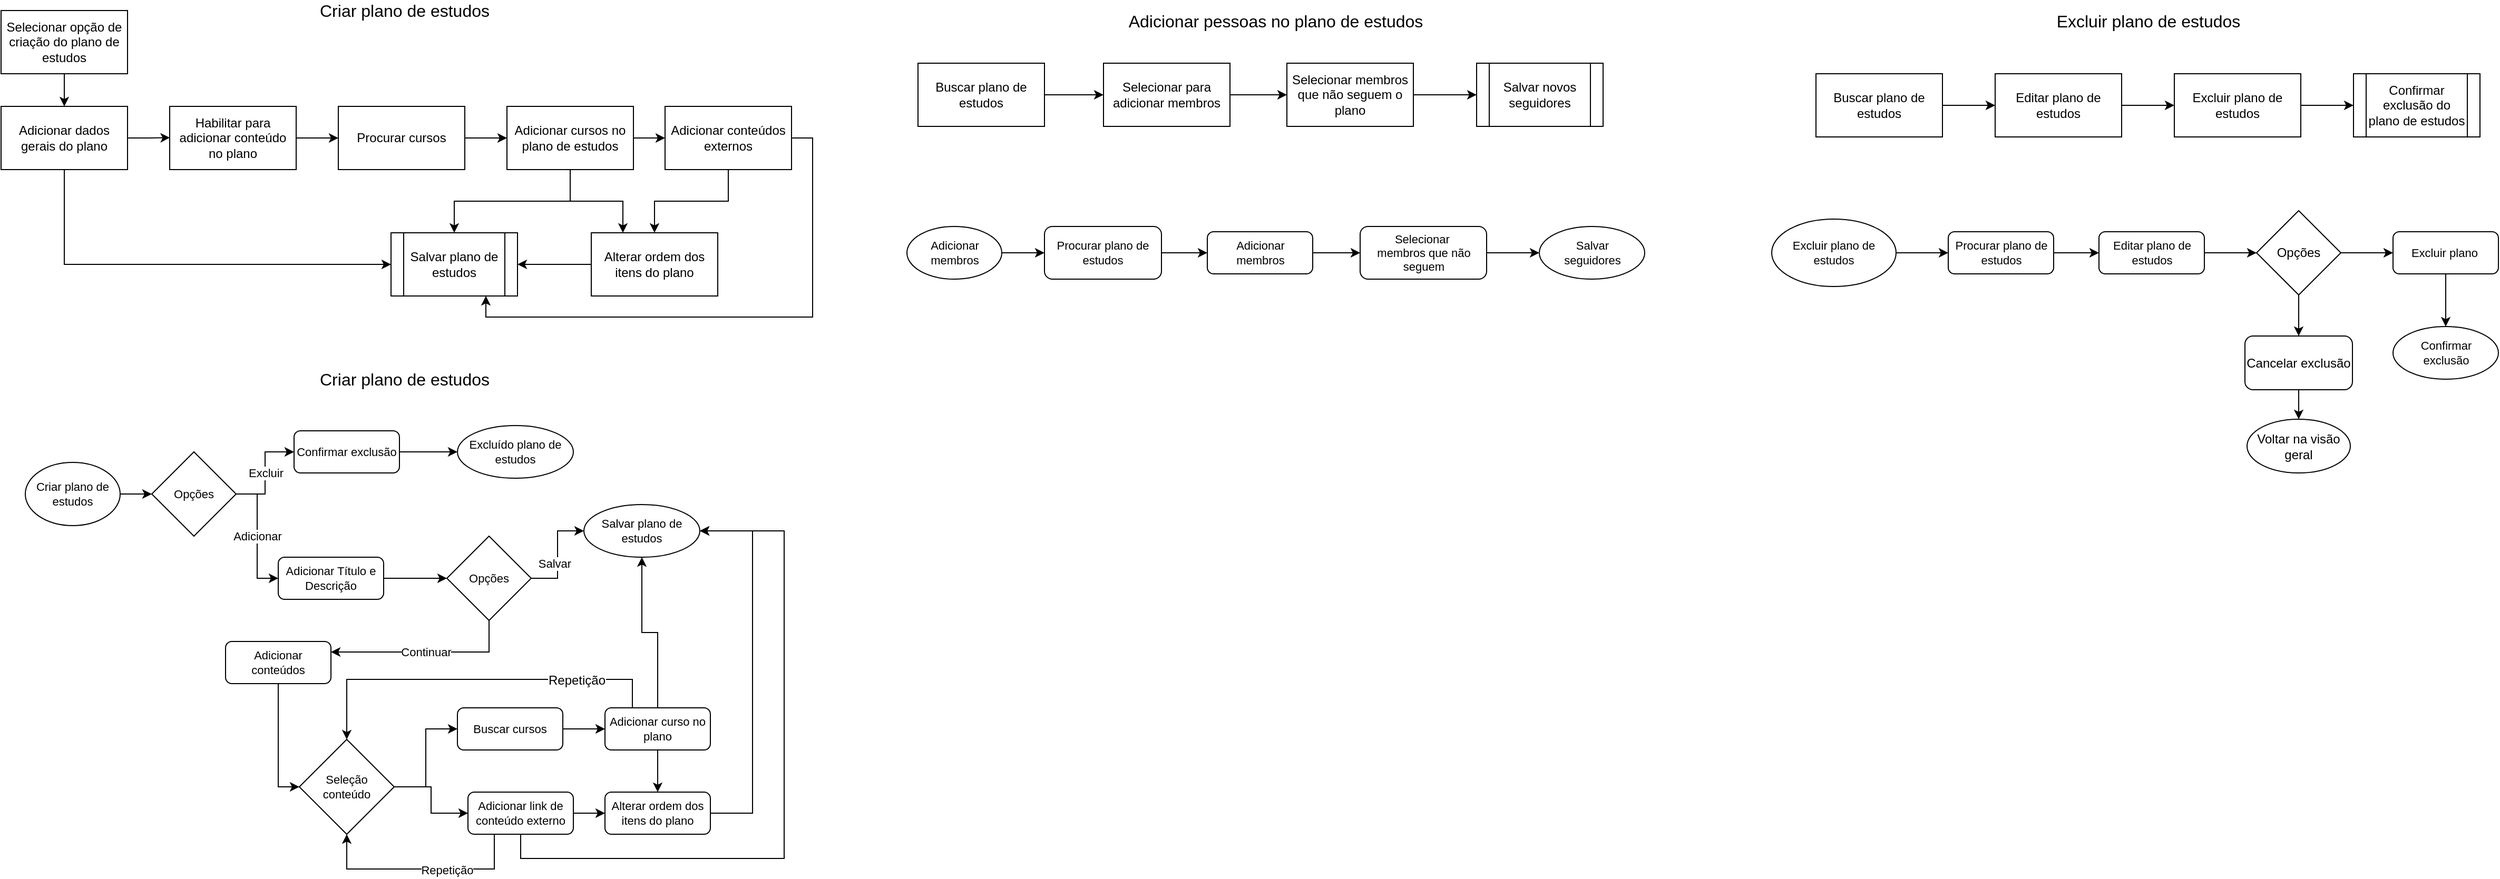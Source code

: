 <mxfile pages="1" version="11.2.8" type="onedrive"><diagram id="l245vFmka1NDK519tBP0" name="Tarefas"><mxGraphModel dx="1027" dy="555" grid="1" gridSize="10" guides="1" tooltips="1" connect="1" arrows="1" fold="1" page="1" pageScale="1" pageWidth="827" pageHeight="1169" math="0" shadow="0"><root><mxCell id="0"/><mxCell id="1" parent="0"/><mxCell id="0qHZBSQnUhVSqRLb2BW3-21" style="edgeStyle=orthogonalEdgeStyle;rounded=0;orthogonalLoop=1;jettySize=auto;html=1;entryX=0;entryY=0.5;entryDx=0;entryDy=0;fontSize=11;" parent="1" source="D5ou181MtWhzNalBhhYu-1" target="0qHZBSQnUhVSqRLb2BW3-11" edge="1"><mxGeometry relative="1" as="geometry"/></mxCell><mxCell id="D5ou181MtWhzNalBhhYu-1" value="Criar plano de estudos" style="ellipse;whiteSpace=wrap;html=1;fontSize=11;" parent="1" vertex="1"><mxGeometry x="53" y="459" width="90" height="60" as="geometry"/></mxCell><mxCell id="0qHZBSQnUhVSqRLb2BW3-3" style="edgeStyle=orthogonalEdgeStyle;rounded=0;orthogonalLoop=1;jettySize=auto;html=1;entryX=0;entryY=0.5;entryDx=0;entryDy=0;" parent="1" source="D5ou181MtWhzNalBhhYu-2" edge="1"><mxGeometry relative="1" as="geometry"><mxPoint x="190.235" y="150.706" as="targetPoint"/></mxGeometry></mxCell><mxCell id="e29VJEtGmkXy7761fFuS-12" style="edgeStyle=orthogonalEdgeStyle;rounded=0;orthogonalLoop=1;jettySize=auto;html=1;entryX=0;entryY=0.5;entryDx=0;entryDy=0;fontSize=12;" parent="1" source="D5ou181MtWhzNalBhhYu-2" target="D5ou181MtWhzNalBhhYu-6" edge="1"><mxGeometry relative="1" as="geometry"><Array as="points"><mxPoint x="90" y="271"/></Array></mxGeometry></mxCell><mxCell id="D5ou181MtWhzNalBhhYu-2" value="Adicionar dados gerais do plano" style="rounded=0;whiteSpace=wrap;html=1;" parent="1" vertex="1"><mxGeometry x="30" y="121" width="120" height="60" as="geometry"/></mxCell><mxCell id="D5ou181MtWhzNalBhhYu-3" value="Criar plano de estudos" style="text;html=1;strokeColor=none;fillColor=none;align=center;verticalAlign=middle;whiteSpace=wrap;rounded=0;fontSize=16;" parent="1" vertex="1"><mxGeometry x="298" y="20" width="230" height="20" as="geometry"/></mxCell><mxCell id="0qHZBSQnUhVSqRLb2BW3-5" style="edgeStyle=orthogonalEdgeStyle;rounded=0;orthogonalLoop=1;jettySize=auto;html=1;" parent="1" source="D5ou181MtWhzNalBhhYu-4" target="D5ou181MtWhzNalBhhYu-5" edge="1"><mxGeometry relative="1" as="geometry"/></mxCell><mxCell id="e29VJEtGmkXy7761fFuS-10" style="edgeStyle=orthogonalEdgeStyle;rounded=0;orthogonalLoop=1;jettySize=auto;html=1;fontSize=12;" parent="1" source="D5ou181MtWhzNalBhhYu-4" target="D5ou181MtWhzNalBhhYu-6" edge="1"><mxGeometry relative="1" as="geometry"/></mxCell><mxCell id="e29VJEtGmkXy7761fFuS-11" style="edgeStyle=orthogonalEdgeStyle;rounded=0;orthogonalLoop=1;jettySize=auto;html=1;entryX=0.25;entryY=0;entryDx=0;entryDy=0;fontSize=12;" parent="1" source="D5ou181MtWhzNalBhhYu-4" target="0qHZBSQnUhVSqRLb2BW3-2" edge="1"><mxGeometry relative="1" as="geometry"/></mxCell><mxCell id="D5ou181MtWhzNalBhhYu-4" value="Adicionar cursos no plano de estudos" style="rounded=0;whiteSpace=wrap;html=1;" parent="1" vertex="1"><mxGeometry x="510" y="121" width="120" height="60" as="geometry"/></mxCell><mxCell id="0qHZBSQnUhVSqRLb2BW3-6" style="edgeStyle=orthogonalEdgeStyle;rounded=0;orthogonalLoop=1;jettySize=auto;html=1;" parent="1" source="D5ou181MtWhzNalBhhYu-5" target="0qHZBSQnUhVSqRLb2BW3-2" edge="1"><mxGeometry relative="1" as="geometry"/></mxCell><mxCell id="e29VJEtGmkXy7761fFuS-9" style="edgeStyle=orthogonalEdgeStyle;rounded=0;orthogonalLoop=1;jettySize=auto;html=1;entryX=0.75;entryY=1;entryDx=0;entryDy=0;fontSize=12;exitX=1;exitY=0.5;exitDx=0;exitDy=0;" parent="1" source="D5ou181MtWhzNalBhhYu-5" target="D5ou181MtWhzNalBhhYu-6" edge="1"><mxGeometry relative="1" as="geometry"><Array as="points"><mxPoint x="800" y="151"/><mxPoint x="800" y="321"/><mxPoint x="490" y="321"/></Array></mxGeometry></mxCell><mxCell id="D5ou181MtWhzNalBhhYu-5" value="Adicionar conteúdos externos" style="rounded=0;whiteSpace=wrap;html=1;" parent="1" vertex="1"><mxGeometry x="660" y="121" width="120" height="60" as="geometry"/></mxCell><mxCell id="D5ou181MtWhzNalBhhYu-6" value="Salvar plano de estudos" style="shape=process;whiteSpace=wrap;html=1;backgroundOutline=1;" parent="1" vertex="1"><mxGeometry x="400" y="241" width="120" height="60" as="geometry"/></mxCell><mxCell id="D5ou181MtWhzNalBhhYu-11" value="Adicionar pessoas no plano de estudos" style="text;html=1;strokeColor=none;fillColor=none;align=center;verticalAlign=middle;whiteSpace=wrap;rounded=0;fontSize=16;" parent="1" vertex="1"><mxGeometry x="1093" y="30" width="293" height="20" as="geometry"/></mxCell><mxCell id="e29VJEtGmkXy7761fFuS-2" value="" style="edgeStyle=orthogonalEdgeStyle;rounded=0;orthogonalLoop=1;jettySize=auto;html=1;fontSize=16;" parent="1" source="0qHZBSQnUhVSqRLb2BW3-1" target="e29VJEtGmkXy7761fFuS-1" edge="1"><mxGeometry relative="1" as="geometry"/></mxCell><mxCell id="0qHZBSQnUhVSqRLb2BW3-1" value="Habilitar para adicionar conteúdo no plano" style="rounded=0;whiteSpace=wrap;html=1;" parent="1" vertex="1"><mxGeometry x="190" y="121" width="120" height="60" as="geometry"/></mxCell><mxCell id="e29VJEtGmkXy7761fFuS-3" value="" style="edgeStyle=orthogonalEdgeStyle;rounded=0;orthogonalLoop=1;jettySize=auto;html=1;fontSize=16;" parent="1" source="e29VJEtGmkXy7761fFuS-1" target="D5ou181MtWhzNalBhhYu-4" edge="1"><mxGeometry relative="1" as="geometry"/></mxCell><mxCell id="e29VJEtGmkXy7761fFuS-1" value="Procurar cursos " style="rounded=0;whiteSpace=wrap;html=1;" parent="1" vertex="1"><mxGeometry x="350" y="121" width="120" height="60" as="geometry"/></mxCell><mxCell id="0qHZBSQnUhVSqRLb2BW3-7" style="edgeStyle=orthogonalEdgeStyle;rounded=0;orthogonalLoop=1;jettySize=auto;html=1;entryX=1;entryY=0.5;entryDx=0;entryDy=0;" parent="1" source="0qHZBSQnUhVSqRLb2BW3-2" target="D5ou181MtWhzNalBhhYu-6" edge="1"><mxGeometry relative="1" as="geometry"/></mxCell><mxCell id="0qHZBSQnUhVSqRLb2BW3-2" value="Alterar ordem dos itens do plano" style="rounded=0;whiteSpace=wrap;html=1;" parent="1" vertex="1"><mxGeometry x="590" y="241" width="120" height="60" as="geometry"/></mxCell><mxCell id="0qHZBSQnUhVSqRLb2BW3-20" style="edgeStyle=orthogonalEdgeStyle;rounded=0;orthogonalLoop=1;jettySize=auto;html=1;fontSize=11;" parent="1" source="0qHZBSQnUhVSqRLb2BW3-10" target="0qHZBSQnUhVSqRLb2BW3-19" edge="1"><mxGeometry relative="1" as="geometry"/></mxCell><mxCell id="0qHZBSQnUhVSqRLb2BW3-10" value="Adicionar Título e Descrição" style="rounded=1;whiteSpace=wrap;html=1;fontSize=11;" parent="1" vertex="1"><mxGeometry x="293" y="549" width="100" height="40" as="geometry"/></mxCell><mxCell id="0qHZBSQnUhVSqRLb2BW3-13" value="Excluir" style="edgeStyle=orthogonalEdgeStyle;rounded=0;orthogonalLoop=1;jettySize=auto;html=1;fontSize=11;" parent="1" source="0qHZBSQnUhVSqRLb2BW3-11" target="0qHZBSQnUhVSqRLb2BW3-12" edge="1"><mxGeometry relative="1" as="geometry"/></mxCell><mxCell id="0qHZBSQnUhVSqRLb2BW3-14" value="Adicionar" style="edgeStyle=orthogonalEdgeStyle;rounded=0;orthogonalLoop=1;jettySize=auto;html=1;entryX=0;entryY=0.5;entryDx=0;entryDy=0;fontSize=11;" parent="1" source="0qHZBSQnUhVSqRLb2BW3-11" target="0qHZBSQnUhVSqRLb2BW3-10" edge="1"><mxGeometry relative="1" as="geometry"/></mxCell><mxCell id="0qHZBSQnUhVSqRLb2BW3-11" value="Opções" style="rhombus;whiteSpace=wrap;html=1;fontSize=11;" parent="1" vertex="1"><mxGeometry x="173" y="449" width="80" height="80" as="geometry"/></mxCell><mxCell id="0qHZBSQnUhVSqRLb2BW3-18" style="edgeStyle=orthogonalEdgeStyle;rounded=0;orthogonalLoop=1;jettySize=auto;html=1;entryX=0;entryY=0.5;entryDx=0;entryDy=0;entryPerimeter=0;fontSize=11;" parent="1" source="0qHZBSQnUhVSqRLb2BW3-12" target="0qHZBSQnUhVSqRLb2BW3-17" edge="1"><mxGeometry relative="1" as="geometry"/></mxCell><mxCell id="0qHZBSQnUhVSqRLb2BW3-12" value="Confirmar exclusão" style="rounded=1;whiteSpace=wrap;html=1;fontSize=11;" parent="1" vertex="1"><mxGeometry x="308" y="429" width="100" height="40" as="geometry"/></mxCell><mxCell id="0qHZBSQnUhVSqRLb2BW3-47" value="" style="edgeStyle=orthogonalEdgeStyle;rounded=0;orthogonalLoop=1;jettySize=auto;html=1;fontSize=11;" parent="1" source="0qHZBSQnUhVSqRLb2BW3-15" target="0qHZBSQnUhVSqRLb2BW3-42" edge="1"><mxGeometry relative="1" as="geometry"/></mxCell><mxCell id="0qHZBSQnUhVSqRLb2BW3-15" value="Procurar plano de estudos" style="rounded=1;whiteSpace=wrap;html=1;fontSize=11;" parent="1" vertex="1"><mxGeometry x="1020" y="235" width="111" height="50" as="geometry"/></mxCell><mxCell id="0qHZBSQnUhVSqRLb2BW3-37" value="" style="edgeStyle=orthogonalEdgeStyle;rounded=0;orthogonalLoop=1;jettySize=auto;html=1;fontSize=11;" parent="1" source="0qHZBSQnUhVSqRLb2BW3-16" target="0qHZBSQnUhVSqRLb2BW3-36" edge="1"><mxGeometry relative="1" as="geometry"/></mxCell><mxCell id="e29VJEtGmkXy7761fFuS-6" style="edgeStyle=orthogonalEdgeStyle;rounded=0;orthogonalLoop=1;jettySize=auto;html=1;fontSize=16;" parent="1" source="0qHZBSQnUhVSqRLb2BW3-16" target="0qHZBSQnUhVSqRLb2BW3-22" edge="1"><mxGeometry relative="1" as="geometry"><Array as="points"><mxPoint x="523" y="835"/><mxPoint x="773" y="835"/><mxPoint x="773" y="524"/></Array></mxGeometry></mxCell><mxCell id="0qHZBSQnUhVSqRLb2BW3-16" value="Adicionar link de conteúdo externo" style="rounded=1;whiteSpace=wrap;html=1;fontSize=11;" parent="1" vertex="1"><mxGeometry x="473" y="772" width="100" height="40" as="geometry"/></mxCell><mxCell id="0qHZBSQnUhVSqRLb2BW3-40" style="edgeStyle=orthogonalEdgeStyle;rounded=0;orthogonalLoop=1;jettySize=auto;html=1;entryX=1;entryY=0.5;entryDx=0;entryDy=0;entryPerimeter=0;fontSize=11;exitX=1;exitY=0.5;exitDx=0;exitDy=0;" parent="1" source="0qHZBSQnUhVSqRLb2BW3-36" target="0qHZBSQnUhVSqRLb2BW3-22" edge="1"><mxGeometry relative="1" as="geometry"><Array as="points"><mxPoint x="743" y="792"/><mxPoint x="743" y="524"/></Array></mxGeometry></mxCell><mxCell id="0qHZBSQnUhVSqRLb2BW3-50" style="edgeStyle=orthogonalEdgeStyle;rounded=0;orthogonalLoop=1;jettySize=auto;html=1;entryX=1;entryY=0.5;entryDx=0;entryDy=0;entryPerimeter=0;fontSize=11;exitX=0.25;exitY=1;exitDx=0;exitDy=0;" parent="1" source="0qHZBSQnUhVSqRLb2BW3-16" target="0qHZBSQnUhVSqRLb2BW3-31" edge="1"><mxGeometry relative="1" as="geometry"><Array as="points"><mxPoint x="498" y="845"/><mxPoint x="358" y="845"/></Array></mxGeometry></mxCell><mxCell id="0qHZBSQnUhVSqRLb2BW3-51" value="Repetição" style="text;html=1;resizable=0;points=[];align=center;verticalAlign=middle;labelBackgroundColor=#ffffff;fontSize=11;" parent="0qHZBSQnUhVSqRLb2BW3-50" vertex="1" connectable="0"><mxGeometry x="-0.24" y="1" relative="1" as="geometry"><mxPoint as="offset"/></mxGeometry></mxCell><mxCell id="0qHZBSQnUhVSqRLb2BW3-36" value="Alterar ordem dos itens do plano" style="rounded=1;whiteSpace=wrap;html=1;fontSize=11;" parent="1" vertex="1"><mxGeometry x="603" y="772" width="100" height="40" as="geometry"/></mxCell><mxCell id="0qHZBSQnUhVSqRLb2BW3-17" value="Excluído plano de estudos" style="ellipse;whiteSpace=wrap;html=1;fontFamily=Helvetica;fontSize=11;fontColor=#000000;align=center;strokeColor=#000000;strokeWidth=1;fillColor=#ffffff;" parent="1" vertex="1"><mxGeometry x="463" y="424" width="110" height="50" as="geometry"/></mxCell><mxCell id="0qHZBSQnUhVSqRLb2BW3-23" style="edgeStyle=orthogonalEdgeStyle;rounded=0;orthogonalLoop=1;jettySize=auto;html=1;entryX=0;entryY=0.5;entryDx=0;entryDy=0;entryPerimeter=0;fontSize=11;" parent="1" source="0qHZBSQnUhVSqRLb2BW3-19" target="0qHZBSQnUhVSqRLb2BW3-22" edge="1"><mxGeometry relative="1" as="geometry"/></mxCell><mxCell id="0qHZBSQnUhVSqRLb2BW3-24" value="Salvar" style="text;html=1;resizable=0;points=[];align=center;verticalAlign=middle;labelBackgroundColor=#ffffff;fontSize=11;" parent="0qHZBSQnUhVSqRLb2BW3-23" vertex="1" connectable="0"><mxGeometry x="-0.543" y="14" relative="1" as="geometry"><mxPoint as="offset"/></mxGeometry></mxCell><mxCell id="0qHZBSQnUhVSqRLb2BW3-26" value="Continuar" style="edgeStyle=orthogonalEdgeStyle;rounded=0;orthogonalLoop=1;jettySize=auto;html=1;fontSize=11;exitX=0.5;exitY=1;exitDx=0;exitDy=0;exitPerimeter=0;" parent="1" source="0qHZBSQnUhVSqRLb2BW3-19" target="0qHZBSQnUhVSqRLb2BW3-25" edge="1"><mxGeometry relative="1" as="geometry"><Array as="points"><mxPoint x="493" y="639"/></Array></mxGeometry></mxCell><mxCell id="0qHZBSQnUhVSqRLb2BW3-19" value="Opções" style="strokeWidth=1;html=1;shape=mxgraph.flowchart.decision;whiteSpace=wrap;fontSize=11;spacing=2;" parent="1" vertex="1"><mxGeometry x="453" y="529" width="80" height="80" as="geometry"/></mxCell><mxCell id="0qHZBSQnUhVSqRLb2BW3-22" value="Salvar plano de estudos" style="ellipse;whiteSpace=wrap;html=1;fontFamily=Helvetica;fontSize=11;fontColor=#000000;align=center;strokeColor=#000000;strokeWidth=1;fillColor=#ffffff;" parent="1" vertex="1"><mxGeometry x="583" y="499" width="110" height="50" as="geometry"/></mxCell><mxCell id="0qHZBSQnUhVSqRLb2BW3-32" style="edgeStyle=orthogonalEdgeStyle;rounded=0;orthogonalLoop=1;jettySize=auto;html=1;entryX=0.5;entryY=1;entryDx=0;entryDy=0;entryPerimeter=0;fontSize=11;" parent="1" source="0qHZBSQnUhVSqRLb2BW3-25" target="0qHZBSQnUhVSqRLb2BW3-31" edge="1"><mxGeometry relative="1" as="geometry"/></mxCell><mxCell id="0qHZBSQnUhVSqRLb2BW3-25" value="Adicionar conteúdos" style="rounded=1;whiteSpace=wrap;html=1;fontSize=11;" parent="1" vertex="1"><mxGeometry x="243" y="629" width="100" height="40" as="geometry"/></mxCell><mxCell id="0qHZBSQnUhVSqRLb2BW3-30" value="" style="edgeStyle=orthogonalEdgeStyle;rounded=0;orthogonalLoop=1;jettySize=auto;html=1;fontSize=11;" parent="1" source="0qHZBSQnUhVSqRLb2BW3-27" target="0qHZBSQnUhVSqRLb2BW3-29" edge="1"><mxGeometry relative="1" as="geometry"/></mxCell><mxCell id="0qHZBSQnUhVSqRLb2BW3-27" value="Buscar cursos" style="rounded=1;whiteSpace=wrap;html=1;fontSize=11;" parent="1" vertex="1"><mxGeometry x="463" y="692" width="100" height="40" as="geometry"/></mxCell><mxCell id="0qHZBSQnUhVSqRLb2BW3-38" style="edgeStyle=orthogonalEdgeStyle;rounded=0;orthogonalLoop=1;jettySize=auto;html=1;fontSize=11;" parent="1" source="0qHZBSQnUhVSqRLb2BW3-29" target="0qHZBSQnUhVSqRLb2BW3-36" edge="1"><mxGeometry relative="1" as="geometry"/></mxCell><mxCell id="e29VJEtGmkXy7761fFuS-5" value="" style="edgeStyle=orthogonalEdgeStyle;rounded=0;orthogonalLoop=1;jettySize=auto;html=1;fontSize=16;entryX=0;entryY=0.5;entryDx=0;entryDy=0;entryPerimeter=0;exitX=0.25;exitY=0;exitDx=0;exitDy=0;" parent="1" source="0qHZBSQnUhVSqRLb2BW3-29" target="0qHZBSQnUhVSqRLb2BW3-31" edge="1"><mxGeometry relative="1" as="geometry"><mxPoint x="653" y="589" as="targetPoint"/><Array as="points"><mxPoint x="629" y="665"/><mxPoint x="358" y="665"/></Array></mxGeometry></mxCell><mxCell id="e29VJEtGmkXy7761fFuS-8" value="Repetição" style="text;html=1;resizable=0;points=[];align=center;verticalAlign=middle;labelBackgroundColor=#ffffff;fontSize=12;" parent="e29VJEtGmkXy7761fFuS-5" vertex="1" connectable="0"><mxGeometry x="-0.541" y="1" relative="1" as="geometry"><mxPoint as="offset"/></mxGeometry></mxCell><mxCell id="e29VJEtGmkXy7761fFuS-7" style="edgeStyle=orthogonalEdgeStyle;rounded=0;orthogonalLoop=1;jettySize=auto;html=1;entryX=0.5;entryY=1;entryDx=0;entryDy=0;entryPerimeter=0;fontSize=16;" parent="1" source="0qHZBSQnUhVSqRLb2BW3-29" target="0qHZBSQnUhVSqRLb2BW3-22" edge="1"><mxGeometry relative="1" as="geometry"/></mxCell><mxCell id="0qHZBSQnUhVSqRLb2BW3-29" value="Adicionar curso no plano" style="rounded=1;whiteSpace=wrap;html=1;fontSize=11;" parent="1" vertex="1"><mxGeometry x="603" y="692" width="100" height="40" as="geometry"/></mxCell><mxCell id="0qHZBSQnUhVSqRLb2BW3-33" style="edgeStyle=orthogonalEdgeStyle;rounded=0;orthogonalLoop=1;jettySize=auto;html=1;entryX=0;entryY=0.5;entryDx=0;entryDy=0;fontSize=11;" parent="1" source="0qHZBSQnUhVSqRLb2BW3-31" target="0qHZBSQnUhVSqRLb2BW3-16" edge="1"><mxGeometry relative="1" as="geometry"/></mxCell><mxCell id="0qHZBSQnUhVSqRLb2BW3-34" style="edgeStyle=orthogonalEdgeStyle;rounded=0;orthogonalLoop=1;jettySize=auto;html=1;fontSize=11;" parent="1" source="0qHZBSQnUhVSqRLb2BW3-31" target="0qHZBSQnUhVSqRLb2BW3-27" edge="1"><mxGeometry relative="1" as="geometry"/></mxCell><mxCell id="0qHZBSQnUhVSqRLb2BW3-31" value="Seleção conteúdo" style="strokeWidth=1;html=1;shape=mxgraph.flowchart.decision;whiteSpace=wrap;fontSize=11;direction=south;" parent="1" vertex="1"><mxGeometry x="313" y="722" width="90" height="90" as="geometry"/></mxCell><mxCell id="0qHZBSQnUhVSqRLb2BW3-46" value="" style="edgeStyle=orthogonalEdgeStyle;rounded=0;orthogonalLoop=1;jettySize=auto;html=1;fontSize=11;" parent="1" source="0qHZBSQnUhVSqRLb2BW3-41" target="0qHZBSQnUhVSqRLb2BW3-15" edge="1"><mxGeometry relative="1" as="geometry"/></mxCell><mxCell id="0qHZBSQnUhVSqRLb2BW3-41" value="Adicionar &lt;br&gt;membros" style="ellipse;whiteSpace=wrap;html=1;strokeWidth=1;fontSize=11;" parent="1" vertex="1"><mxGeometry x="889.5" y="235" width="90" height="50" as="geometry"/></mxCell><mxCell id="0qHZBSQnUhVSqRLb2BW3-48" value="" style="edgeStyle=orthogonalEdgeStyle;rounded=0;orthogonalLoop=1;jettySize=auto;html=1;fontSize=11;" parent="1" source="0qHZBSQnUhVSqRLb2BW3-42" target="0qHZBSQnUhVSqRLb2BW3-44" edge="1"><mxGeometry relative="1" as="geometry"/></mxCell><mxCell id="0qHZBSQnUhVSqRLb2BW3-42" value="Adicionar &lt;br&gt;membros" style="rounded=1;whiteSpace=wrap;html=1;fontSize=11;" parent="1" vertex="1"><mxGeometry x="1174.5" y="240" width="100" height="40" as="geometry"/></mxCell><mxCell id="0qHZBSQnUhVSqRLb2BW3-49" value="" style="edgeStyle=orthogonalEdgeStyle;rounded=0;orthogonalLoop=1;jettySize=auto;html=1;fontSize=11;" parent="1" source="0qHZBSQnUhVSqRLb2BW3-44" target="0qHZBSQnUhVSqRLb2BW3-45" edge="1"><mxGeometry relative="1" as="geometry"/></mxCell><mxCell id="0qHZBSQnUhVSqRLb2BW3-44" value="Selecionar&amp;nbsp;&lt;br&gt;membros que não seguem" style="rounded=1;whiteSpace=wrap;html=1;fontSize=11;" parent="1" vertex="1"><mxGeometry x="1319.5" y="235" width="120" height="50" as="geometry"/></mxCell><mxCell id="0qHZBSQnUhVSqRLb2BW3-45" value="Salvar &lt;br&gt;seguidores" style="ellipse;whiteSpace=wrap;html=1;fontFamily=Helvetica;fontSize=11;fontColor=#000000;align=center;strokeColor=#000000;strokeWidth=1;fillColor=#ffffff;" parent="1" vertex="1"><mxGeometry x="1489.5" y="235" width="100" height="50" as="geometry"/></mxCell><mxCell id="0qHZBSQnUhVSqRLb2BW3-52" value="Excluir plano de estudos" style="text;html=1;strokeColor=none;fillColor=none;align=center;verticalAlign=middle;whiteSpace=wrap;rounded=0;fontSize=16;" parent="1" vertex="1"><mxGeometry x="1935.5" y="30" width="263" height="20" as="geometry"/></mxCell><mxCell id="0qHZBSQnUhVSqRLb2BW3-55" value="" style="edgeStyle=orthogonalEdgeStyle;rounded=0;orthogonalLoop=1;jettySize=auto;html=1;fontSize=11;" parent="1" source="0qHZBSQnUhVSqRLb2BW3-53" target="0qHZBSQnUhVSqRLb2BW3-54" edge="1"><mxGeometry relative="1" as="geometry"/></mxCell><mxCell id="0qHZBSQnUhVSqRLb2BW3-53" value="Buscar plano de estudos" style="rounded=0;whiteSpace=wrap;html=1;" parent="1" vertex="1"><mxGeometry x="1752" y="90" width="120" height="60" as="geometry"/></mxCell><mxCell id="0qHZBSQnUhVSqRLb2BW3-57" value="" style="edgeStyle=orthogonalEdgeStyle;rounded=0;orthogonalLoop=1;jettySize=auto;html=1;fontSize=11;" parent="1" source="0qHZBSQnUhVSqRLb2BW3-54" target="0qHZBSQnUhVSqRLb2BW3-56" edge="1"><mxGeometry relative="1" as="geometry"/></mxCell><mxCell id="0qHZBSQnUhVSqRLb2BW3-54" value="Editar plano de estudos" style="rounded=0;whiteSpace=wrap;html=1;" parent="1" vertex="1"><mxGeometry x="1922" y="90" width="120" height="60" as="geometry"/></mxCell><mxCell id="0qHZBSQnUhVSqRLb2BW3-59" value="" style="edgeStyle=orthogonalEdgeStyle;rounded=0;orthogonalLoop=1;jettySize=auto;html=1;fontSize=11;" parent="1" source="0qHZBSQnUhVSqRLb2BW3-56" target="0qHZBSQnUhVSqRLb2BW3-58" edge="1"><mxGeometry relative="1" as="geometry"/></mxCell><mxCell id="0qHZBSQnUhVSqRLb2BW3-56" value="Excluir plano de estudos" style="rounded=0;whiteSpace=wrap;html=1;" parent="1" vertex="1"><mxGeometry x="2092" y="90" width="120" height="60" as="geometry"/></mxCell><mxCell id="0qHZBSQnUhVSqRLb2BW3-58" value="Confirmar exclusão do plano de estudos" style="shape=process;whiteSpace=wrap;html=1;backgroundOutline=1;" parent="1" vertex="1"><mxGeometry x="2262" y="90" width="120" height="60" as="geometry"/></mxCell><mxCell id="0qHZBSQnUhVSqRLb2BW3-62" value="" style="edgeStyle=orthogonalEdgeStyle;rounded=0;orthogonalLoop=1;jettySize=auto;html=1;fontSize=11;" parent="1" source="0qHZBSQnUhVSqRLb2BW3-60" target="0qHZBSQnUhVSqRLb2BW3-61" edge="1"><mxGeometry relative="1" as="geometry"/></mxCell><mxCell id="0qHZBSQnUhVSqRLb2BW3-60" value="Excluir plano de estudos" style="ellipse;whiteSpace=wrap;html=1;fontFamily=Helvetica;fontSize=11;fontColor=#000000;align=center;strokeColor=#000000;strokeWidth=1;fillColor=#ffffff;" parent="1" vertex="1"><mxGeometry x="1710" y="228" width="118" height="64" as="geometry"/></mxCell><mxCell id="0qHZBSQnUhVSqRLb2BW3-64" value="" style="edgeStyle=orthogonalEdgeStyle;rounded=0;orthogonalLoop=1;jettySize=auto;html=1;fontSize=11;" parent="1" source="0qHZBSQnUhVSqRLb2BW3-61" target="0qHZBSQnUhVSqRLb2BW3-63" edge="1"><mxGeometry relative="1" as="geometry"/></mxCell><mxCell id="0qHZBSQnUhVSqRLb2BW3-61" value="Procurar plano de estudos" style="rounded=1;whiteSpace=wrap;html=1;fontSize=11;" parent="1" vertex="1"><mxGeometry x="1877.5" y="240" width="100" height="40" as="geometry"/></mxCell><mxCell id="mOXnWlbprRl6YlwCUeeS-1" style="edgeStyle=orthogonalEdgeStyle;rounded=0;orthogonalLoop=1;jettySize=auto;html=1;entryX=0;entryY=0.5;entryDx=0;entryDy=0;" parent="1" source="0qHZBSQnUhVSqRLb2BW3-63" target="xklMwGggF8mQEcLi8Peb-8" edge="1"><mxGeometry relative="1" as="geometry"/></mxCell><mxCell id="0qHZBSQnUhVSqRLb2BW3-63" value="Editar plano de estudos" style="rounded=1;whiteSpace=wrap;html=1;fontSize=11;" parent="1" vertex="1"><mxGeometry x="2020.5" y="240" width="100" height="40" as="geometry"/></mxCell><mxCell id="0qHZBSQnUhVSqRLb2BW3-73" value="" style="edgeStyle=orthogonalEdgeStyle;rounded=0;orthogonalLoop=1;jettySize=auto;html=1;fontSize=11;" parent="1" source="0qHZBSQnUhVSqRLb2BW3-65" target="0qHZBSQnUhVSqRLb2BW3-69" edge="1"><mxGeometry relative="1" as="geometry"/></mxCell><mxCell id="0qHZBSQnUhVSqRLb2BW3-65" value="Excluir plano&amp;nbsp;" style="rounded=1;whiteSpace=wrap;html=1;fontSize=11;" parent="1" vertex="1"><mxGeometry x="2299.5" y="240" width="100" height="40" as="geometry"/></mxCell><mxCell id="0qHZBSQnUhVSqRLb2BW3-69" value="Confirmar &lt;br&gt;exclusão" style="ellipse;whiteSpace=wrap;html=1;fontFamily=Helvetica;fontSize=11;fontColor=#000000;align=center;strokeColor=#000000;strokeWidth=1;fillColor=#ffffff;" parent="1" vertex="1"><mxGeometry x="2299.5" y="330" width="100" height="50" as="geometry"/></mxCell><mxCell id="e29VJEtGmkXy7761fFuS-13" value="Criar plano de estudos" style="text;html=1;strokeColor=none;fillColor=none;align=center;verticalAlign=middle;whiteSpace=wrap;rounded=0;fontSize=16;" parent="1" vertex="1"><mxGeometry x="298" y="370" width="230" height="20" as="geometry"/></mxCell><mxCell id="c2rFCAimiTdUYAARwD-c-2" style="edgeStyle=orthogonalEdgeStyle;rounded=0;orthogonalLoop=1;jettySize=auto;html=1;entryX=0.5;entryY=0;entryDx=0;entryDy=0;" parent="1" source="c2rFCAimiTdUYAARwD-c-1" target="D5ou181MtWhzNalBhhYu-2" edge="1"><mxGeometry relative="1" as="geometry"/></mxCell><mxCell id="c2rFCAimiTdUYAARwD-c-1" value="Selecionar opção de criação do plano de estudos" style="rounded=0;whiteSpace=wrap;html=1;" parent="1" vertex="1"><mxGeometry x="30" y="30" width="120" height="60" as="geometry"/></mxCell><mxCell id="xklMwGggF8mQEcLi8Peb-1" style="edgeStyle=orthogonalEdgeStyle;rounded=0;orthogonalLoop=1;jettySize=auto;html=1;fontSize=14;" parent="1" source="xklMwGggF8mQEcLi8Peb-2" target="xklMwGggF8mQEcLi8Peb-4" edge="1"><mxGeometry relative="1" as="geometry"/></mxCell><mxCell id="xklMwGggF8mQEcLi8Peb-2" value="Buscar plano de estudos" style="rounded=0;whiteSpace=wrap;html=1;" parent="1" vertex="1"><mxGeometry x="900" y="80" width="120" height="60" as="geometry"/></mxCell><mxCell id="xklMwGggF8mQEcLi8Peb-3" value="" style="edgeStyle=orthogonalEdgeStyle;rounded=0;orthogonalLoop=1;jettySize=auto;html=1;" parent="1" source="xklMwGggF8mQEcLi8Peb-4" target="xklMwGggF8mQEcLi8Peb-6" edge="1"><mxGeometry relative="1" as="geometry"/></mxCell><mxCell id="xklMwGggF8mQEcLi8Peb-4" value="Selecionar para adicionar membros" style="rounded=0;whiteSpace=wrap;html=1;" parent="1" vertex="1"><mxGeometry x="1076" y="80" width="120" height="60" as="geometry"/></mxCell><mxCell id="xklMwGggF8mQEcLi8Peb-5" value="" style="edgeStyle=orthogonalEdgeStyle;rounded=0;orthogonalLoop=1;jettySize=auto;html=1;" parent="1" source="xklMwGggF8mQEcLi8Peb-6" target="xklMwGggF8mQEcLi8Peb-7" edge="1"><mxGeometry relative="1" as="geometry"/></mxCell><mxCell id="xklMwGggF8mQEcLi8Peb-6" value="Selecionar membros que não seguem o plano" style="rounded=0;whiteSpace=wrap;html=1;" parent="1" vertex="1"><mxGeometry x="1250" y="80" width="120" height="60" as="geometry"/></mxCell><mxCell id="xklMwGggF8mQEcLi8Peb-7" value="Salvar novos seguidores" style="shape=process;whiteSpace=wrap;html=1;backgroundOutline=1;" parent="1" vertex="1"><mxGeometry x="1430" y="80" width="120" height="60" as="geometry"/></mxCell><mxCell id="xklMwGggF8mQEcLi8Peb-14" style="edgeStyle=orthogonalEdgeStyle;rounded=0;orthogonalLoop=1;jettySize=auto;html=1;entryX=0.5;entryY=0;entryDx=0;entryDy=0;" parent="1" source="xklMwGggF8mQEcLi8Peb-8" target="xklMwGggF8mQEcLi8Peb-11" edge="1"><mxGeometry relative="1" as="geometry"/></mxCell><mxCell id="mOXnWlbprRl6YlwCUeeS-2" style="edgeStyle=orthogonalEdgeStyle;rounded=0;orthogonalLoop=1;jettySize=auto;html=1;" parent="1" source="xklMwGggF8mQEcLi8Peb-8" target="0qHZBSQnUhVSqRLb2BW3-65" edge="1"><mxGeometry relative="1" as="geometry"/></mxCell><mxCell id="xklMwGggF8mQEcLi8Peb-8" value="Opções" style="rhombus;whiteSpace=wrap;html=1;" parent="1" vertex="1"><mxGeometry x="2170" y="220" width="80" height="80" as="geometry"/></mxCell><mxCell id="mOXnWlbprRl6YlwCUeeS-3" style="edgeStyle=orthogonalEdgeStyle;rounded=0;orthogonalLoop=1;jettySize=auto;html=1;entryX=0.5;entryY=0;entryDx=0;entryDy=0;" parent="1" source="xklMwGggF8mQEcLi8Peb-11" target="xklMwGggF8mQEcLi8Peb-12" edge="1"><mxGeometry relative="1" as="geometry"/></mxCell><mxCell id="xklMwGggF8mQEcLi8Peb-11" value="Cancelar exclusão" style="rounded=1;whiteSpace=wrap;html=1;" parent="1" vertex="1"><mxGeometry x="2159" y="339" width="102" height="51" as="geometry"/></mxCell><mxCell id="xklMwGggF8mQEcLi8Peb-12" value="Voltar na visão geral" style="ellipse;whiteSpace=wrap;html=1;" parent="1" vertex="1"><mxGeometry x="2161" y="418" width="98" height="51" as="geometry"/></mxCell></root></mxGraphModel></diagram></mxfile>
